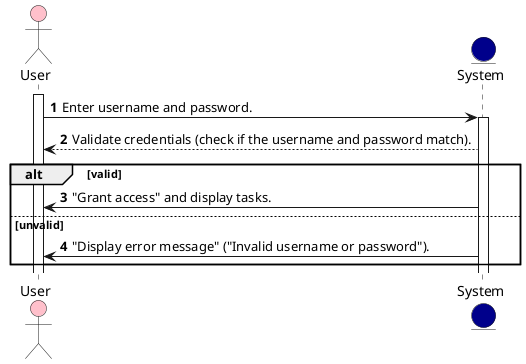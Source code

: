 @startuml
'https://plantuml.com/sequence-diagram

autonumber

actor User #Pink
entity System #darkblue
activate User
User -> System: Enter username and password.
activate System
System --> User: Validate credentials (check if the username and password match).

alt valid
System -> User: "Grant access" and display tasks.
else unvalid
System -> User: "Display error message" ("Invalid username or password").
end
@enduml